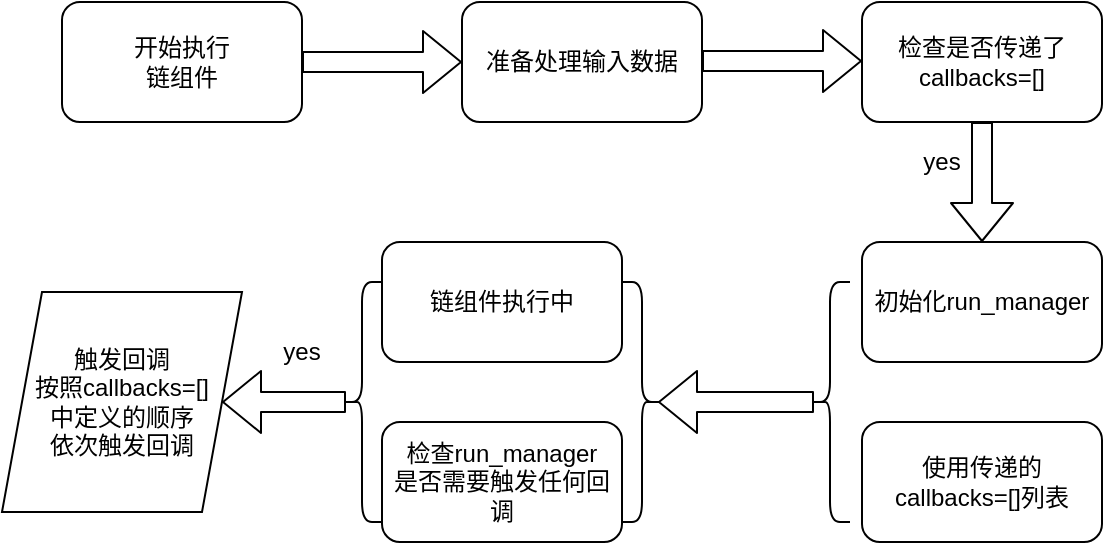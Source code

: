 <mxfile>
    <diagram id="tW3y4JHRxqApdaFJKGvG" name="第 1 页">
        <mxGraphModel dx="700" dy="804" grid="1" gridSize="10" guides="1" tooltips="1" connect="1" arrows="1" fold="1" page="1" pageScale="1" pageWidth="827" pageHeight="1169" math="0" shadow="0">
            <root>
                <mxCell id="0"/>
                <mxCell id="1" parent="0"/>
                <mxCell id="2" value="开始执行&lt;br&gt;链组件" style="rounded=1;whiteSpace=wrap;html=1;" vertex="1" parent="1">
                    <mxGeometry x="40" y="120" width="120" height="60" as="geometry"/>
                </mxCell>
                <mxCell id="3" value="准备处理输入数据" style="rounded=1;whiteSpace=wrap;html=1;" vertex="1" parent="1">
                    <mxGeometry x="240" y="120" width="120" height="60" as="geometry"/>
                </mxCell>
                <mxCell id="4" value="" style="shape=flexArrow;endArrow=classic;html=1;exitX=1;exitY=0.5;exitDx=0;exitDy=0;entryX=0;entryY=0.5;entryDx=0;entryDy=0;" edge="1" parent="1" source="2" target="3">
                    <mxGeometry width="50" height="50" relative="1" as="geometry">
                        <mxPoint x="200" y="300" as="sourcePoint"/>
                        <mxPoint x="250" y="250" as="targetPoint"/>
                    </mxGeometry>
                </mxCell>
                <mxCell id="7" value="" style="shape=flexArrow;endArrow=classic;html=1;exitX=1;exitY=0.5;exitDx=0;exitDy=0;entryX=0;entryY=0.5;entryDx=0;entryDy=0;" edge="1" parent="1">
                    <mxGeometry width="50" height="50" relative="1" as="geometry">
                        <mxPoint x="360" y="149.5" as="sourcePoint"/>
                        <mxPoint x="440" y="149.5" as="targetPoint"/>
                    </mxGeometry>
                </mxCell>
                <mxCell id="8" value="检查是否传递了&lt;br&gt;callbacks=[]" style="rounded=1;whiteSpace=wrap;html=1;" vertex="1" parent="1">
                    <mxGeometry x="440" y="120" width="120" height="60" as="geometry"/>
                </mxCell>
                <mxCell id="9" value="" style="shape=flexArrow;endArrow=classic;html=1;exitX=0.5;exitY=1;exitDx=0;exitDy=0;" edge="1" parent="1" source="8">
                    <mxGeometry width="50" height="50" relative="1" as="geometry">
                        <mxPoint x="490" y="340" as="sourcePoint"/>
                        <mxPoint x="500" y="240" as="targetPoint"/>
                    </mxGeometry>
                </mxCell>
                <mxCell id="10" value="初始化run_manager" style="rounded=1;whiteSpace=wrap;html=1;" vertex="1" parent="1">
                    <mxGeometry x="440" y="240" width="120" height="60" as="geometry"/>
                </mxCell>
                <mxCell id="12" value="使用传递的&lt;br&gt;callbacks=[]列表" style="rounded=1;whiteSpace=wrap;html=1;" vertex="1" parent="1">
                    <mxGeometry x="440" y="330" width="120" height="60" as="geometry"/>
                </mxCell>
                <mxCell id="14" value="" style="shape=curlyBracket;whiteSpace=wrap;html=1;rounded=1;labelPosition=left;verticalLabelPosition=middle;align=right;verticalAlign=middle;" vertex="1" parent="1">
                    <mxGeometry x="414" y="260" width="20" height="120" as="geometry"/>
                </mxCell>
                <mxCell id="15" value="" style="shape=flexArrow;endArrow=classic;html=1;exitX=0.1;exitY=0.5;exitDx=0;exitDy=0;exitPerimeter=0;entryX=0.1;entryY=0.5;entryDx=0;entryDy=0;entryPerimeter=0;" edge="1" parent="1" source="14" target="18">
                    <mxGeometry width="50" height="50" relative="1" as="geometry">
                        <mxPoint x="280" y="360" as="sourcePoint"/>
                        <mxPoint x="360" y="320" as="targetPoint"/>
                    </mxGeometry>
                </mxCell>
                <mxCell id="16" value="链组件执行中" style="rounded=1;whiteSpace=wrap;html=1;" vertex="1" parent="1">
                    <mxGeometry x="200" y="240" width="120" height="60" as="geometry"/>
                </mxCell>
                <mxCell id="18" value="" style="shape=curlyBracket;whiteSpace=wrap;html=1;rounded=1;flipH=1;labelPosition=right;verticalLabelPosition=middle;align=left;verticalAlign=middle;size=0.5;" vertex="1" parent="1">
                    <mxGeometry x="320" y="260" width="20" height="120" as="geometry"/>
                </mxCell>
                <mxCell id="19" value="检查run_manager&lt;br&gt;是否需要触发任何回调" style="rounded=1;whiteSpace=wrap;html=1;" vertex="1" parent="1">
                    <mxGeometry x="200" y="330" width="120" height="60" as="geometry"/>
                </mxCell>
                <mxCell id="21" value="yes" style="text;html=1;strokeColor=none;fillColor=none;align=center;verticalAlign=middle;whiteSpace=wrap;rounded=0;" vertex="1" parent="1">
                    <mxGeometry x="450" y="180" width="60" height="40" as="geometry"/>
                </mxCell>
                <mxCell id="22" value="" style="shape=curlyBracket;whiteSpace=wrap;html=1;rounded=1;labelPosition=left;verticalLabelPosition=middle;align=right;verticalAlign=middle;" vertex="1" parent="1">
                    <mxGeometry x="180" y="260" width="20" height="120" as="geometry"/>
                </mxCell>
                <mxCell id="23" value="" style="shape=flexArrow;endArrow=classic;html=1;exitX=0.1;exitY=0.5;exitDx=0;exitDy=0;exitPerimeter=0;" edge="1" parent="1" source="22">
                    <mxGeometry width="50" height="50" relative="1" as="geometry">
                        <mxPoint x="40" y="320" as="sourcePoint"/>
                        <mxPoint x="120" y="320" as="targetPoint"/>
                    </mxGeometry>
                </mxCell>
                <mxCell id="24" value="yes" style="text;html=1;strokeColor=none;fillColor=none;align=center;verticalAlign=middle;whiteSpace=wrap;rounded=0;" vertex="1" parent="1">
                    <mxGeometry x="130" y="280" width="60" height="30" as="geometry"/>
                </mxCell>
                <mxCell id="25" value="触发回调&lt;br&gt;按照callbacks=[]&lt;br&gt;中定义的顺序&lt;br&gt;依次触发回调" style="shape=parallelogram;perimeter=parallelogramPerimeter;whiteSpace=wrap;html=1;fixedSize=1;" vertex="1" parent="1">
                    <mxGeometry x="10" y="265" width="120" height="110" as="geometry"/>
                </mxCell>
            </root>
        </mxGraphModel>
    </diagram>
</mxfile>